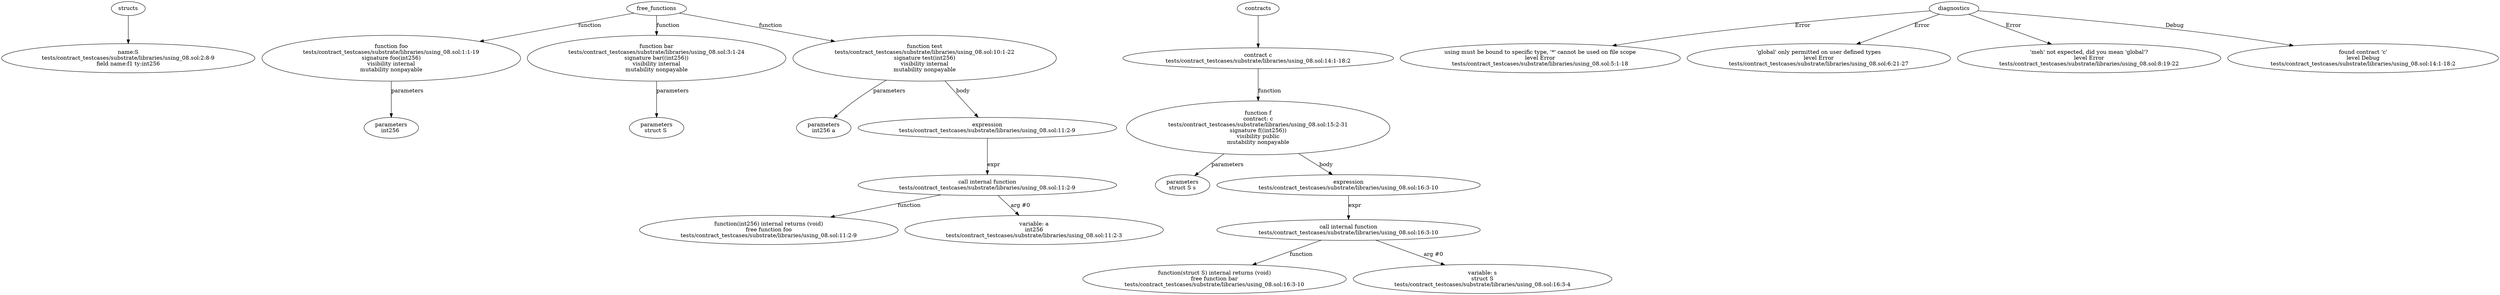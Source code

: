 strict digraph "tests/contract_testcases/substrate/libraries/using_08.sol" {
	S [label="name:S\ntests/contract_testcases/substrate/libraries/using_08.sol:2:8-9\nfield name:f1 ty:int256"]
	foo [label="function foo\ntests/contract_testcases/substrate/libraries/using_08.sol:1:1-19\nsignature foo(int256)\nvisibility internal\nmutability nonpayable"]
	parameters [label="parameters\nint256 "]
	bar [label="function bar\ntests/contract_testcases/substrate/libraries/using_08.sol:3:1-24\nsignature bar((int256))\nvisibility internal\nmutability nonpayable"]
	parameters_6 [label="parameters\nstruct S "]
	test [label="function test\ntests/contract_testcases/substrate/libraries/using_08.sol:10:1-22\nsignature test(int256)\nvisibility internal\nmutability nonpayable"]
	parameters_8 [label="parameters\nint256 a"]
	expr [label="expression\ntests/contract_testcases/substrate/libraries/using_08.sol:11:2-9"]
	call_internal_function [label="call internal function\ntests/contract_testcases/substrate/libraries/using_08.sol:11:2-9"]
	internal_function [label="function(int256) internal returns (void)\nfree function foo\ntests/contract_testcases/substrate/libraries/using_08.sol:11:2-9"]
	variable [label="variable: a\nint256\ntests/contract_testcases/substrate/libraries/using_08.sol:11:2-3"]
	contract [label="contract c\ntests/contract_testcases/substrate/libraries/using_08.sol:14:1-18:2"]
	f [label="function f\ncontract: c\ntests/contract_testcases/substrate/libraries/using_08.sol:15:2-31\nsignature f((int256))\nvisibility public\nmutability nonpayable"]
	parameters_16 [label="parameters\nstruct S s"]
	expr_17 [label="expression\ntests/contract_testcases/substrate/libraries/using_08.sol:16:3-10"]
	call_internal_function_18 [label="call internal function\ntests/contract_testcases/substrate/libraries/using_08.sol:16:3-10"]
	internal_function_19 [label="function(struct S) internal returns (void)\nfree function bar\ntests/contract_testcases/substrate/libraries/using_08.sol:16:3-10"]
	variable_20 [label="variable: s\nstruct S\ntests/contract_testcases/substrate/libraries/using_08.sol:16:3-4"]
	diagnostic [label="using must be bound to specific type, '*' cannot be used on file scope\nlevel Error\ntests/contract_testcases/substrate/libraries/using_08.sol:5:1-18"]
	diagnostic_23 [label="'global' only permitted on user defined types\nlevel Error\ntests/contract_testcases/substrate/libraries/using_08.sol:6:21-27"]
	diagnostic_24 [label="'meh' not expected, did you mean 'global'?\nlevel Error\ntests/contract_testcases/substrate/libraries/using_08.sol:8:19-22"]
	diagnostic_25 [label="found contract 'c'\nlevel Debug\ntests/contract_testcases/substrate/libraries/using_08.sol:14:1-18:2"]
	structs -> S
	free_functions -> foo [label="function"]
	foo -> parameters [label="parameters"]
	free_functions -> bar [label="function"]
	bar -> parameters_6 [label="parameters"]
	free_functions -> test [label="function"]
	test -> parameters_8 [label="parameters"]
	test -> expr [label="body"]
	expr -> call_internal_function [label="expr"]
	call_internal_function -> internal_function [label="function"]
	call_internal_function -> variable [label="arg #0"]
	contracts -> contract
	contract -> f [label="function"]
	f -> parameters_16 [label="parameters"]
	f -> expr_17 [label="body"]
	expr_17 -> call_internal_function_18 [label="expr"]
	call_internal_function_18 -> internal_function_19 [label="function"]
	call_internal_function_18 -> variable_20 [label="arg #0"]
	diagnostics -> diagnostic [label="Error"]
	diagnostics -> diagnostic_23 [label="Error"]
	diagnostics -> diagnostic_24 [label="Error"]
	diagnostics -> diagnostic_25 [label="Debug"]
}
